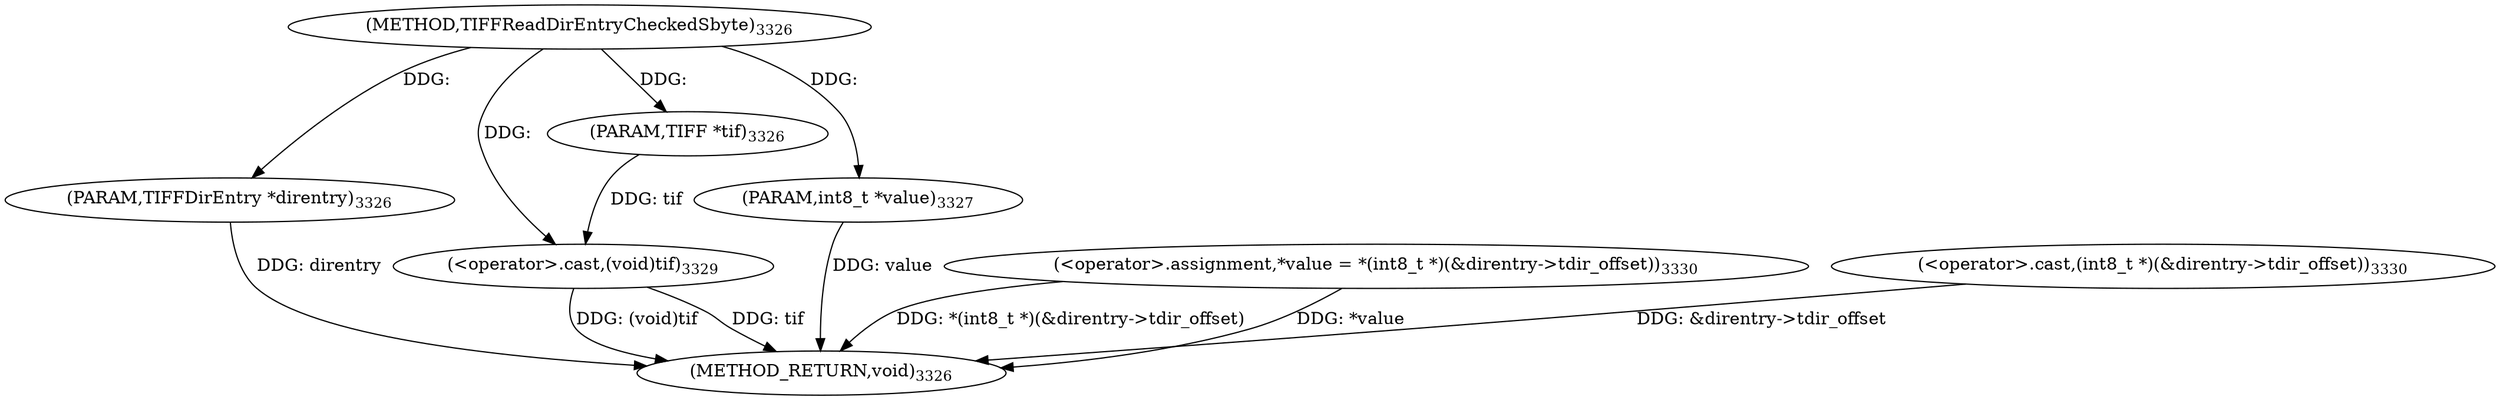 digraph "TIFFReadDirEntryCheckedSbyte" {  
"86636" [label = <(METHOD,TIFFReadDirEntryCheckedSbyte)<SUB>3326</SUB>> ]
"86654" [label = <(METHOD_RETURN,void)<SUB>3326</SUB>> ]
"86637" [label = <(PARAM,TIFF *tif)<SUB>3326</SUB>> ]
"86638" [label = <(PARAM,TIFFDirEntry *direntry)<SUB>3326</SUB>> ]
"86639" [label = <(PARAM,int8_t *value)<SUB>3327</SUB>> ]
"86641" [label = <(&lt;operator&gt;.cast,(void)tif)<SUB>3329</SUB>> ]
"86644" [label = <(&lt;operator&gt;.assignment,*value = *(int8_t *)(&amp;direntry-&gt;tdir_offset))<SUB>3330</SUB>> ]
"86648" [label = <(&lt;operator&gt;.cast,(int8_t *)(&amp;direntry-&gt;tdir_offset))<SUB>3330</SUB>> ]
  "86638" -> "86654"  [ label = "DDG: direntry"] 
  "86639" -> "86654"  [ label = "DDG: value"] 
  "86641" -> "86654"  [ label = "DDG: tif"] 
  "86641" -> "86654"  [ label = "DDG: (void)tif"] 
  "86644" -> "86654"  [ label = "DDG: *value"] 
  "86648" -> "86654"  [ label = "DDG: &amp;direntry-&gt;tdir_offset"] 
  "86644" -> "86654"  [ label = "DDG: *(int8_t *)(&amp;direntry-&gt;tdir_offset)"] 
  "86636" -> "86637"  [ label = "DDG: "] 
  "86636" -> "86638"  [ label = "DDG: "] 
  "86636" -> "86639"  [ label = "DDG: "] 
  "86637" -> "86641"  [ label = "DDG: tif"] 
  "86636" -> "86641"  [ label = "DDG: "] 
}
